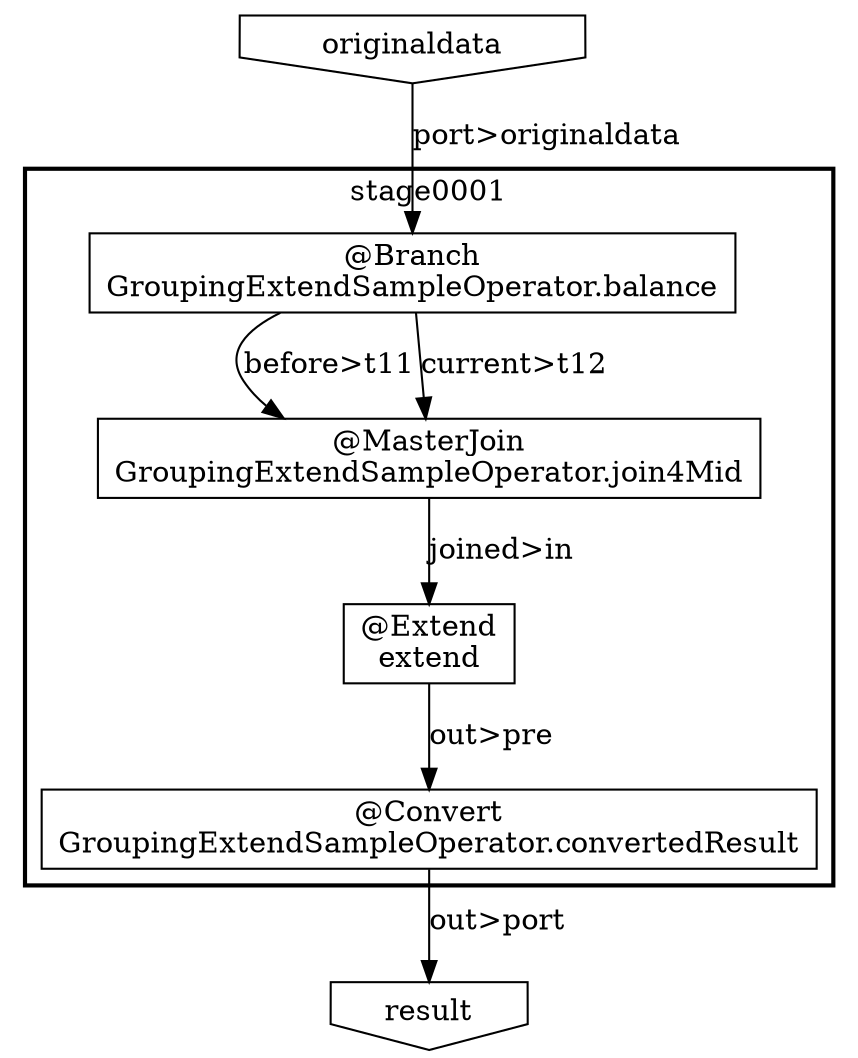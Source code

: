digraph {
    "4b3610c3-f4d4-4292-a18b-15d009ce931c" [shape=invhouse, label="result"];
    "9e912e1d-1c83-46b6-86fb-e13f6d5955b0" [shape=invhouse, label="originaldata"];
    subgraph "cluster_805683f9-988b-4ccd-a8c1-5a460debda13" {
        label = "stage0001";
        style = bold;
        "4a037ff7-db3f-4974-8016-26311d1349d4" [shape=box, label="@Branch\nGroupingExtendSampleOperator.balance"];
        "df44cc54-f829-40b0-bd67-efbfb5fa93fe" [shape=box, label="@Convert\nGroupingExtendSampleOperator.convertedResult"];
        "fffe0bde-6626-4cb6-97da-067fee4ee60a" [shape=box, label="@MasterJoin\nGroupingExtendSampleOperator.join4Mid"];
        "acb8a9bb-cc7a-4681-ba5f-e8507add3447" [shape=box, label="@Extend\nextend"];
    }
    "9e912e1d-1c83-46b6-86fb-e13f6d5955b0" -> "4a037ff7-db3f-4974-8016-26311d1349d4" [label="port>originaldata"];
    "4a037ff7-db3f-4974-8016-26311d1349d4" -> "fffe0bde-6626-4cb6-97da-067fee4ee60a" [label="before>t11"];
    "4a037ff7-db3f-4974-8016-26311d1349d4" -> "fffe0bde-6626-4cb6-97da-067fee4ee60a" [label="current>t12"];
    "df44cc54-f829-40b0-bd67-efbfb5fa93fe" -> "4b3610c3-f4d4-4292-a18b-15d009ce931c" [label="out>port"];
    "fffe0bde-6626-4cb6-97da-067fee4ee60a" -> "acb8a9bb-cc7a-4681-ba5f-e8507add3447" [label="joined>in"];
    "acb8a9bb-cc7a-4681-ba5f-e8507add3447" -> "df44cc54-f829-40b0-bd67-efbfb5fa93fe" [label="out>pre"];
}
